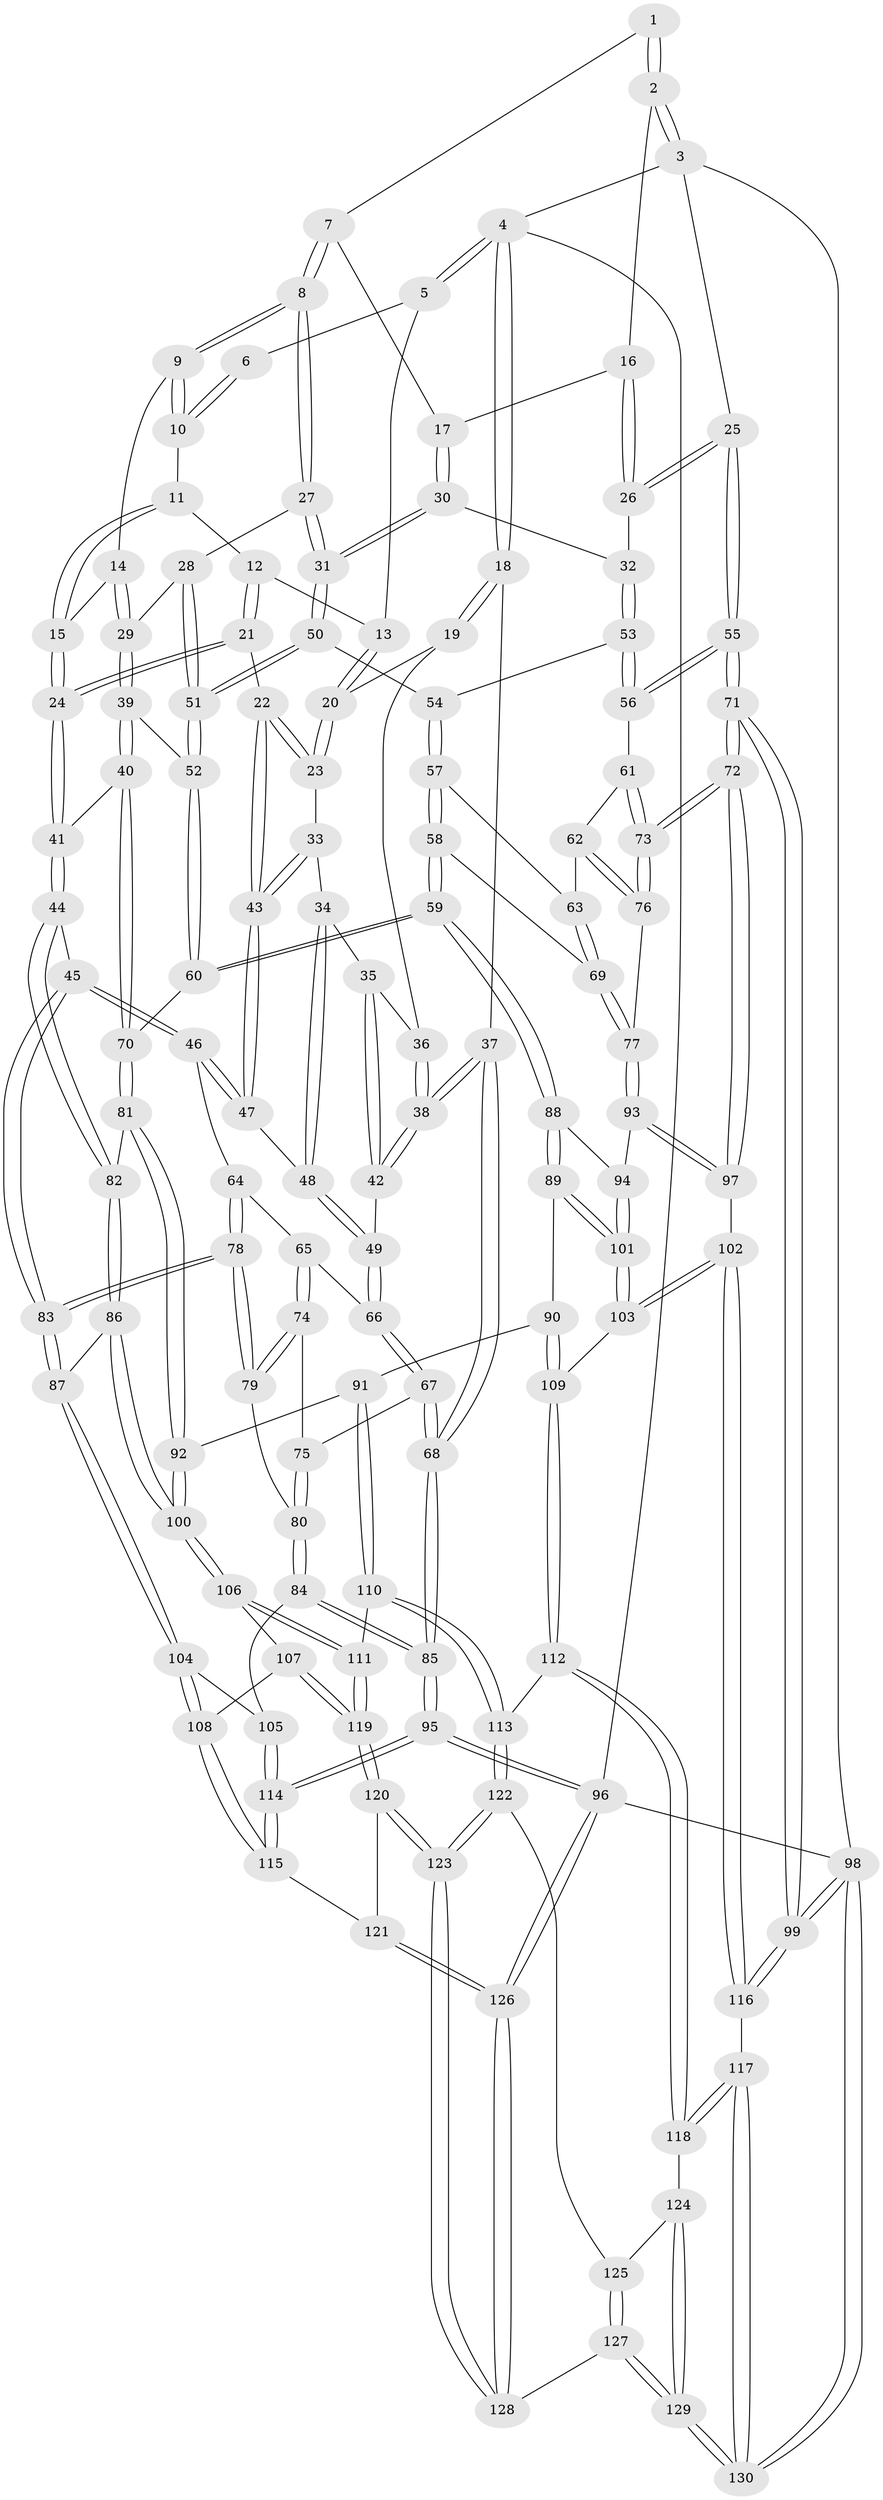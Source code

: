// coarse degree distribution, {3: 0.11904761904761904, 6: 0.11904761904761904, 4: 0.5119047619047619, 2: 0.011904761904761904, 5: 0.23809523809523808}
// Generated by graph-tools (version 1.1) at 2025/52/02/27/25 19:52:42]
// undirected, 130 vertices, 322 edges
graph export_dot {
graph [start="1"]
  node [color=gray90,style=filled];
  1 [pos="+0.8161487697904728+0"];
  2 [pos="+1+0"];
  3 [pos="+1+0"];
  4 [pos="+0+0"];
  5 [pos="+0.24562637172421764+0"];
  6 [pos="+0.5599305296528234+0"];
  7 [pos="+0.7370847985695774+0.09152308731115763"];
  8 [pos="+0.6558712831926222+0.10916256002258977"];
  9 [pos="+0.5675625583988655+0.04265694152485342"];
  10 [pos="+0.5589383355456231+0.007927017254272412"];
  11 [pos="+0.42023717984414627+0.0648676877225969"];
  12 [pos="+0.2721462558990789+0.04374803360083722"];
  13 [pos="+0.2429171513368884+0.0027802600912079124"];
  14 [pos="+0.53994699067566+0.09413813816404916"];
  15 [pos="+0.423100031974283+0.16474885366728245"];
  16 [pos="+0.8567461608966772+0.08722242885064037"];
  17 [pos="+0.8027130153567122+0.12376238865740144"];
  18 [pos="+0+0"];
  19 [pos="+0.130234531347525+0.1091651304458088"];
  20 [pos="+0.13213908659904214+0.10860221552498533"];
  21 [pos="+0.30266730411995263+0.12195853628941804"];
  22 [pos="+0.23902317277469562+0.21357449940599968"];
  23 [pos="+0.15342021783786375+0.15467894350272"];
  24 [pos="+0.38925572889055954+0.2004056889621339"];
  25 [pos="+1+0.10879478377594393"];
  26 [pos="+0.9447375168762415+0.2128728331712131"];
  27 [pos="+0.6621514295557398+0.15754101085771285"];
  28 [pos="+0.6372682762969665+0.21323073467121026"];
  29 [pos="+0.544278666575358+0.23268083752312244"];
  30 [pos="+0.8002946867042213+0.2031701460775017"];
  31 [pos="+0.7741593475262945+0.23254042178390474"];
  32 [pos="+0.9263833911483113+0.22701320504802838"];
  33 [pos="+0.16057978046467475+0.22258270431638472"];
  34 [pos="+0.14424818173022022+0.2360255927399731"];
  35 [pos="+0.093903587707796+0.2159142418903762"];
  36 [pos="+0.09134808042565326+0.13774087922686087"];
  37 [pos="+0+0.1986240388159784"];
  38 [pos="+0+0.20295442919251344"];
  39 [pos="+0.4885922574326177+0.3153193155720623"];
  40 [pos="+0.44703111965348036+0.3345295683496028"];
  41 [pos="+0.4182732861798944+0.341634303581218"];
  42 [pos="+0.05083048042619684+0.2934516875805725"];
  43 [pos="+0.23079648187965257+0.2541536500620773"];
  44 [pos="+0.3813421180227578+0.38587336327821015"];
  45 [pos="+0.36171972075227177+0.3859654980124588"];
  46 [pos="+0.31973183147737094+0.374613186107651"];
  47 [pos="+0.2469905150045465+0.31320659921972194"];
  48 [pos="+0.12366807220275432+0.31257671502920975"];
  49 [pos="+0.08923119511270043+0.3265680316079319"];
  50 [pos="+0.7590957556770237+0.2898172845667517"];
  51 [pos="+0.6893494196494024+0.31931047250017347"];
  52 [pos="+0.6718992900425448+0.34064338049182424"];
  53 [pos="+0.9050820121114904+0.3036241777002192"];
  54 [pos="+0.8171294590368843+0.33311737335803626"];
  55 [pos="+1+0.37206976439786504"];
  56 [pos="+0.9752309415625213+0.39101643412317255"];
  57 [pos="+0.8228135388902231+0.3755058298941616"];
  58 [pos="+0.7569160419611924+0.48895008825966113"];
  59 [pos="+0.7264544648384516+0.4987499635792077"];
  60 [pos="+0.6830473408261631+0.4671414448195482"];
  61 [pos="+0.9564754462570009+0.40736361907175356"];
  62 [pos="+0.9360457281131211+0.42152289074110594"];
  63 [pos="+0.8648202826078686+0.4006305618099858"];
  64 [pos="+0.18308598542311766+0.43198172247547223"];
  65 [pos="+0.11508366031876824+0.4186657697936394"];
  66 [pos="+0.087792860482071+0.37625151387110756"];
  67 [pos="+0+0.4423640208607201"];
  68 [pos="+0+0.4554225949423285"];
  69 [pos="+0.8367462523827813+0.503423351237094"];
  70 [pos="+0.6472367806648042+0.4748979514895421"];
  71 [pos="+1+0.6430952573134238"];
  72 [pos="+1+0.6407804489376981"];
  73 [pos="+0.9917646546609651+0.5414610959399819"];
  74 [pos="+0.09711321862191606+0.4607866125110751"];
  75 [pos="+0.025250514290850533+0.4731037474408651"];
  76 [pos="+0.8949615994152602+0.509135350744871"];
  77 [pos="+0.8802362050290872+0.5177397974473417"];
  78 [pos="+0.17268773523735556+0.5929743556374714"];
  79 [pos="+0.10967265636595923+0.5842572002084374"];
  80 [pos="+0.08401089627625205+0.5917770663923787"];
  81 [pos="+0.5261602011931239+0.5478637485831122"];
  82 [pos="+0.4300485040735251+0.5164780868760522"];
  83 [pos="+0.1863879400431206+0.5999098428230775"];
  84 [pos="+0+0.6390053749538394"];
  85 [pos="+0+0.6597929543095116"];
  86 [pos="+0.37787554884784+0.6256052639170804"];
  87 [pos="+0.19723558832120672+0.6133887404305267"];
  88 [pos="+0.725155545361479+0.5467119170666641"];
  89 [pos="+0.6563180812974546+0.6734900132584376"];
  90 [pos="+0.6305832098515284+0.6855496863691513"];
  91 [pos="+0.6274043219337563+0.6865822744815039"];
  92 [pos="+0.5817998217730094+0.6418971402005644"];
  93 [pos="+0.8807658986799115+0.5657568234713016"];
  94 [pos="+0.813899290143257+0.6252097891316216"];
  95 [pos="+0+1"];
  96 [pos="+0+1"];
  97 [pos="+0.9618684363373124+0.674191373165173"];
  98 [pos="+1+1"];
  99 [pos="+1+0.9930256023988981"];
  100 [pos="+0.3935008796559805+0.7024479821808572"];
  101 [pos="+0.8274259120360604+0.7291246500302682"];
  102 [pos="+0.850126008787592+0.7494228281521766"];
  103 [pos="+0.8423214712252349+0.7449164976154833"];
  104 [pos="+0.19721969042689544+0.6544043345463171"];
  105 [pos="+0.10943436715947726+0.7543263963398343"];
  106 [pos="+0.3934794227292372+0.7186163076220424"];
  107 [pos="+0.3331072635478784+0.7731929134286215"];
  108 [pos="+0.2641771858977611+0.7941277135472488"];
  109 [pos="+0.7315215825812192+0.7975138612158866"];
  110 [pos="+0.5714317811253687+0.8015148520743702"];
  111 [pos="+0.5212891969319843+0.803777373795374"];
  112 [pos="+0.678744647883043+0.8601897601136216"];
  113 [pos="+0.611707968325519+0.8556147763787133"];
  114 [pos="+0.12629132063403145+0.8661464977939206"];
  115 [pos="+0.22328425520316092+0.8447004279601117"];
  116 [pos="+0.870788144049544+0.8456713868573483"];
  117 [pos="+0.8267801393781564+0.9077629945116172"];
  118 [pos="+0.7673643268747683+0.9099937580302715"];
  119 [pos="+0.41545119213718157+0.9384390424434819"];
  120 [pos="+0.4122142004181803+0.9512109098252431"];
  121 [pos="+0.27995352438794757+0.9182042260386901"];
  122 [pos="+0.606070819558742+0.9021563062852569"];
  123 [pos="+0.48331837702393926+1"];
  124 [pos="+0.730839069547081+0.9561673723100289"];
  125 [pos="+0.6751494900609255+0.9630691351512667"];
  126 [pos="+0.16345185173039015+1"];
  127 [pos="+0.6477913484399089+1"];
  128 [pos="+0.4834367709261836+1"];
  129 [pos="+0.6824354718610903+1"];
  130 [pos="+0.9436865679856915+1"];
  1 -- 2;
  1 -- 2;
  1 -- 7;
  2 -- 3;
  2 -- 3;
  2 -- 16;
  3 -- 4;
  3 -- 25;
  3 -- 98;
  4 -- 5;
  4 -- 5;
  4 -- 18;
  4 -- 18;
  4 -- 96;
  5 -- 6;
  5 -- 13;
  6 -- 10;
  6 -- 10;
  7 -- 8;
  7 -- 8;
  7 -- 17;
  8 -- 9;
  8 -- 9;
  8 -- 27;
  8 -- 27;
  9 -- 10;
  9 -- 10;
  9 -- 14;
  10 -- 11;
  11 -- 12;
  11 -- 15;
  11 -- 15;
  12 -- 13;
  12 -- 21;
  12 -- 21;
  13 -- 20;
  13 -- 20;
  14 -- 15;
  14 -- 29;
  14 -- 29;
  15 -- 24;
  15 -- 24;
  16 -- 17;
  16 -- 26;
  16 -- 26;
  17 -- 30;
  17 -- 30;
  18 -- 19;
  18 -- 19;
  18 -- 37;
  19 -- 20;
  19 -- 36;
  20 -- 23;
  20 -- 23;
  21 -- 22;
  21 -- 24;
  21 -- 24;
  22 -- 23;
  22 -- 23;
  22 -- 43;
  22 -- 43;
  23 -- 33;
  24 -- 41;
  24 -- 41;
  25 -- 26;
  25 -- 26;
  25 -- 55;
  25 -- 55;
  26 -- 32;
  27 -- 28;
  27 -- 31;
  27 -- 31;
  28 -- 29;
  28 -- 51;
  28 -- 51;
  29 -- 39;
  29 -- 39;
  30 -- 31;
  30 -- 31;
  30 -- 32;
  31 -- 50;
  31 -- 50;
  32 -- 53;
  32 -- 53;
  33 -- 34;
  33 -- 43;
  33 -- 43;
  34 -- 35;
  34 -- 48;
  34 -- 48;
  35 -- 36;
  35 -- 42;
  35 -- 42;
  36 -- 38;
  36 -- 38;
  37 -- 38;
  37 -- 38;
  37 -- 68;
  37 -- 68;
  38 -- 42;
  38 -- 42;
  39 -- 40;
  39 -- 40;
  39 -- 52;
  40 -- 41;
  40 -- 70;
  40 -- 70;
  41 -- 44;
  41 -- 44;
  42 -- 49;
  43 -- 47;
  43 -- 47;
  44 -- 45;
  44 -- 82;
  44 -- 82;
  45 -- 46;
  45 -- 46;
  45 -- 83;
  45 -- 83;
  46 -- 47;
  46 -- 47;
  46 -- 64;
  47 -- 48;
  48 -- 49;
  48 -- 49;
  49 -- 66;
  49 -- 66;
  50 -- 51;
  50 -- 51;
  50 -- 54;
  51 -- 52;
  51 -- 52;
  52 -- 60;
  52 -- 60;
  53 -- 54;
  53 -- 56;
  53 -- 56;
  54 -- 57;
  54 -- 57;
  55 -- 56;
  55 -- 56;
  55 -- 71;
  55 -- 71;
  56 -- 61;
  57 -- 58;
  57 -- 58;
  57 -- 63;
  58 -- 59;
  58 -- 59;
  58 -- 69;
  59 -- 60;
  59 -- 60;
  59 -- 88;
  59 -- 88;
  60 -- 70;
  61 -- 62;
  61 -- 73;
  61 -- 73;
  62 -- 63;
  62 -- 76;
  62 -- 76;
  63 -- 69;
  63 -- 69;
  64 -- 65;
  64 -- 78;
  64 -- 78;
  65 -- 66;
  65 -- 74;
  65 -- 74;
  66 -- 67;
  66 -- 67;
  67 -- 68;
  67 -- 68;
  67 -- 75;
  68 -- 85;
  68 -- 85;
  69 -- 77;
  69 -- 77;
  70 -- 81;
  70 -- 81;
  71 -- 72;
  71 -- 72;
  71 -- 99;
  71 -- 99;
  72 -- 73;
  72 -- 73;
  72 -- 97;
  72 -- 97;
  73 -- 76;
  73 -- 76;
  74 -- 75;
  74 -- 79;
  74 -- 79;
  75 -- 80;
  75 -- 80;
  76 -- 77;
  77 -- 93;
  77 -- 93;
  78 -- 79;
  78 -- 79;
  78 -- 83;
  78 -- 83;
  79 -- 80;
  80 -- 84;
  80 -- 84;
  81 -- 82;
  81 -- 92;
  81 -- 92;
  82 -- 86;
  82 -- 86;
  83 -- 87;
  83 -- 87;
  84 -- 85;
  84 -- 85;
  84 -- 105;
  85 -- 95;
  85 -- 95;
  86 -- 87;
  86 -- 100;
  86 -- 100;
  87 -- 104;
  87 -- 104;
  88 -- 89;
  88 -- 89;
  88 -- 94;
  89 -- 90;
  89 -- 101;
  89 -- 101;
  90 -- 91;
  90 -- 109;
  90 -- 109;
  91 -- 92;
  91 -- 110;
  91 -- 110;
  92 -- 100;
  92 -- 100;
  93 -- 94;
  93 -- 97;
  93 -- 97;
  94 -- 101;
  94 -- 101;
  95 -- 96;
  95 -- 96;
  95 -- 114;
  95 -- 114;
  96 -- 126;
  96 -- 126;
  96 -- 98;
  97 -- 102;
  98 -- 99;
  98 -- 99;
  98 -- 130;
  98 -- 130;
  99 -- 116;
  99 -- 116;
  100 -- 106;
  100 -- 106;
  101 -- 103;
  101 -- 103;
  102 -- 103;
  102 -- 103;
  102 -- 116;
  102 -- 116;
  103 -- 109;
  104 -- 105;
  104 -- 108;
  104 -- 108;
  105 -- 114;
  105 -- 114;
  106 -- 107;
  106 -- 111;
  106 -- 111;
  107 -- 108;
  107 -- 119;
  107 -- 119;
  108 -- 115;
  108 -- 115;
  109 -- 112;
  109 -- 112;
  110 -- 111;
  110 -- 113;
  110 -- 113;
  111 -- 119;
  111 -- 119;
  112 -- 113;
  112 -- 118;
  112 -- 118;
  113 -- 122;
  113 -- 122;
  114 -- 115;
  114 -- 115;
  115 -- 121;
  116 -- 117;
  117 -- 118;
  117 -- 118;
  117 -- 130;
  117 -- 130;
  118 -- 124;
  119 -- 120;
  119 -- 120;
  120 -- 121;
  120 -- 123;
  120 -- 123;
  121 -- 126;
  121 -- 126;
  122 -- 123;
  122 -- 123;
  122 -- 125;
  123 -- 128;
  123 -- 128;
  124 -- 125;
  124 -- 129;
  124 -- 129;
  125 -- 127;
  125 -- 127;
  126 -- 128;
  126 -- 128;
  127 -- 128;
  127 -- 129;
  127 -- 129;
  129 -- 130;
  129 -- 130;
}
